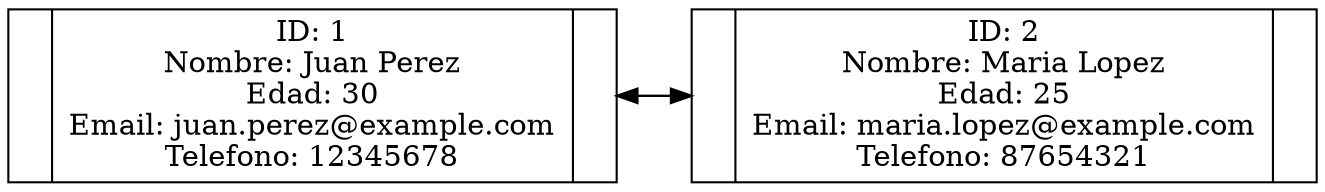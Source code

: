 digraph G {
        rankdir=LR;
        node [shape = record, height = .1]node0 [label = "{<f1>| ID: 1\nNombre: Juan Perez\nEdad: 30\nEmail: juan.perez@example.com\nTelefono: 12345678|<f2>}"];
node1 [label = "{<f1>| ID: 2\nNombre: Maria Lopez\nEdad: 25\nEmail: maria.lopez@example.com\nTelefono: 87654321|<f2>}"];
node0:f2 -> node1:f1;
node1:f1 -> node0:f2;
}